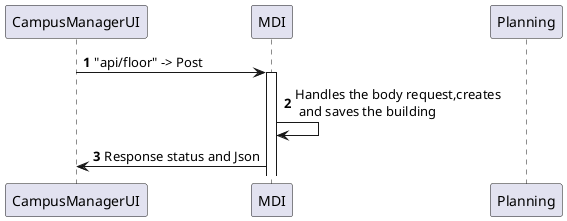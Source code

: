 @startuml
'https://plantuml.com/sequence-diagram

autonumber

CampusManagerUI -> MDI: "api/floor" -> Post
activate MDI
MDI -> MDI: Handles the body request,creates \n and saves the building
CampusManagerUI <- MDI: Response status and Json
participant  Planning

@enduml
